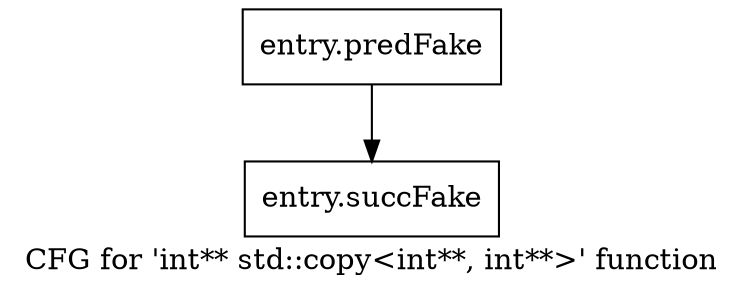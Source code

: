 digraph "CFG for 'int** std::copy\<int**, int**\>' function" {
	label="CFG for 'int** std::copy\<int**, int**\>' function";

	Node0x4a24660 [shape=record,filename="",linenumber="",label="{entry.predFake}"];
	Node0x4a24660 -> Node0x46c9c00[ callList="" memoryops="" filename="/proj/xbuilds/2019.2_0801_1/installs/lin64/Vivado/HEAD/tps/lnx64/gcc-6.2.0/lib/gcc/x86_64-pc-linux-gnu/6.2.0/../../../../include/c++/6.2.0/bits/stl_algobase.h"];
	Node0x46c9c00 [shape=record,filename="/proj/xbuilds/2019.2_0801_1/installs/lin64/Vivado/HEAD/tps/lnx64/gcc-6.2.0/lib/gcc/x86_64-pc-linux-gnu/6.2.0/../../../../include/c++/6.2.0/bits/stl_algobase.h",linenumber="454",label="{entry.succFake}"];
}
